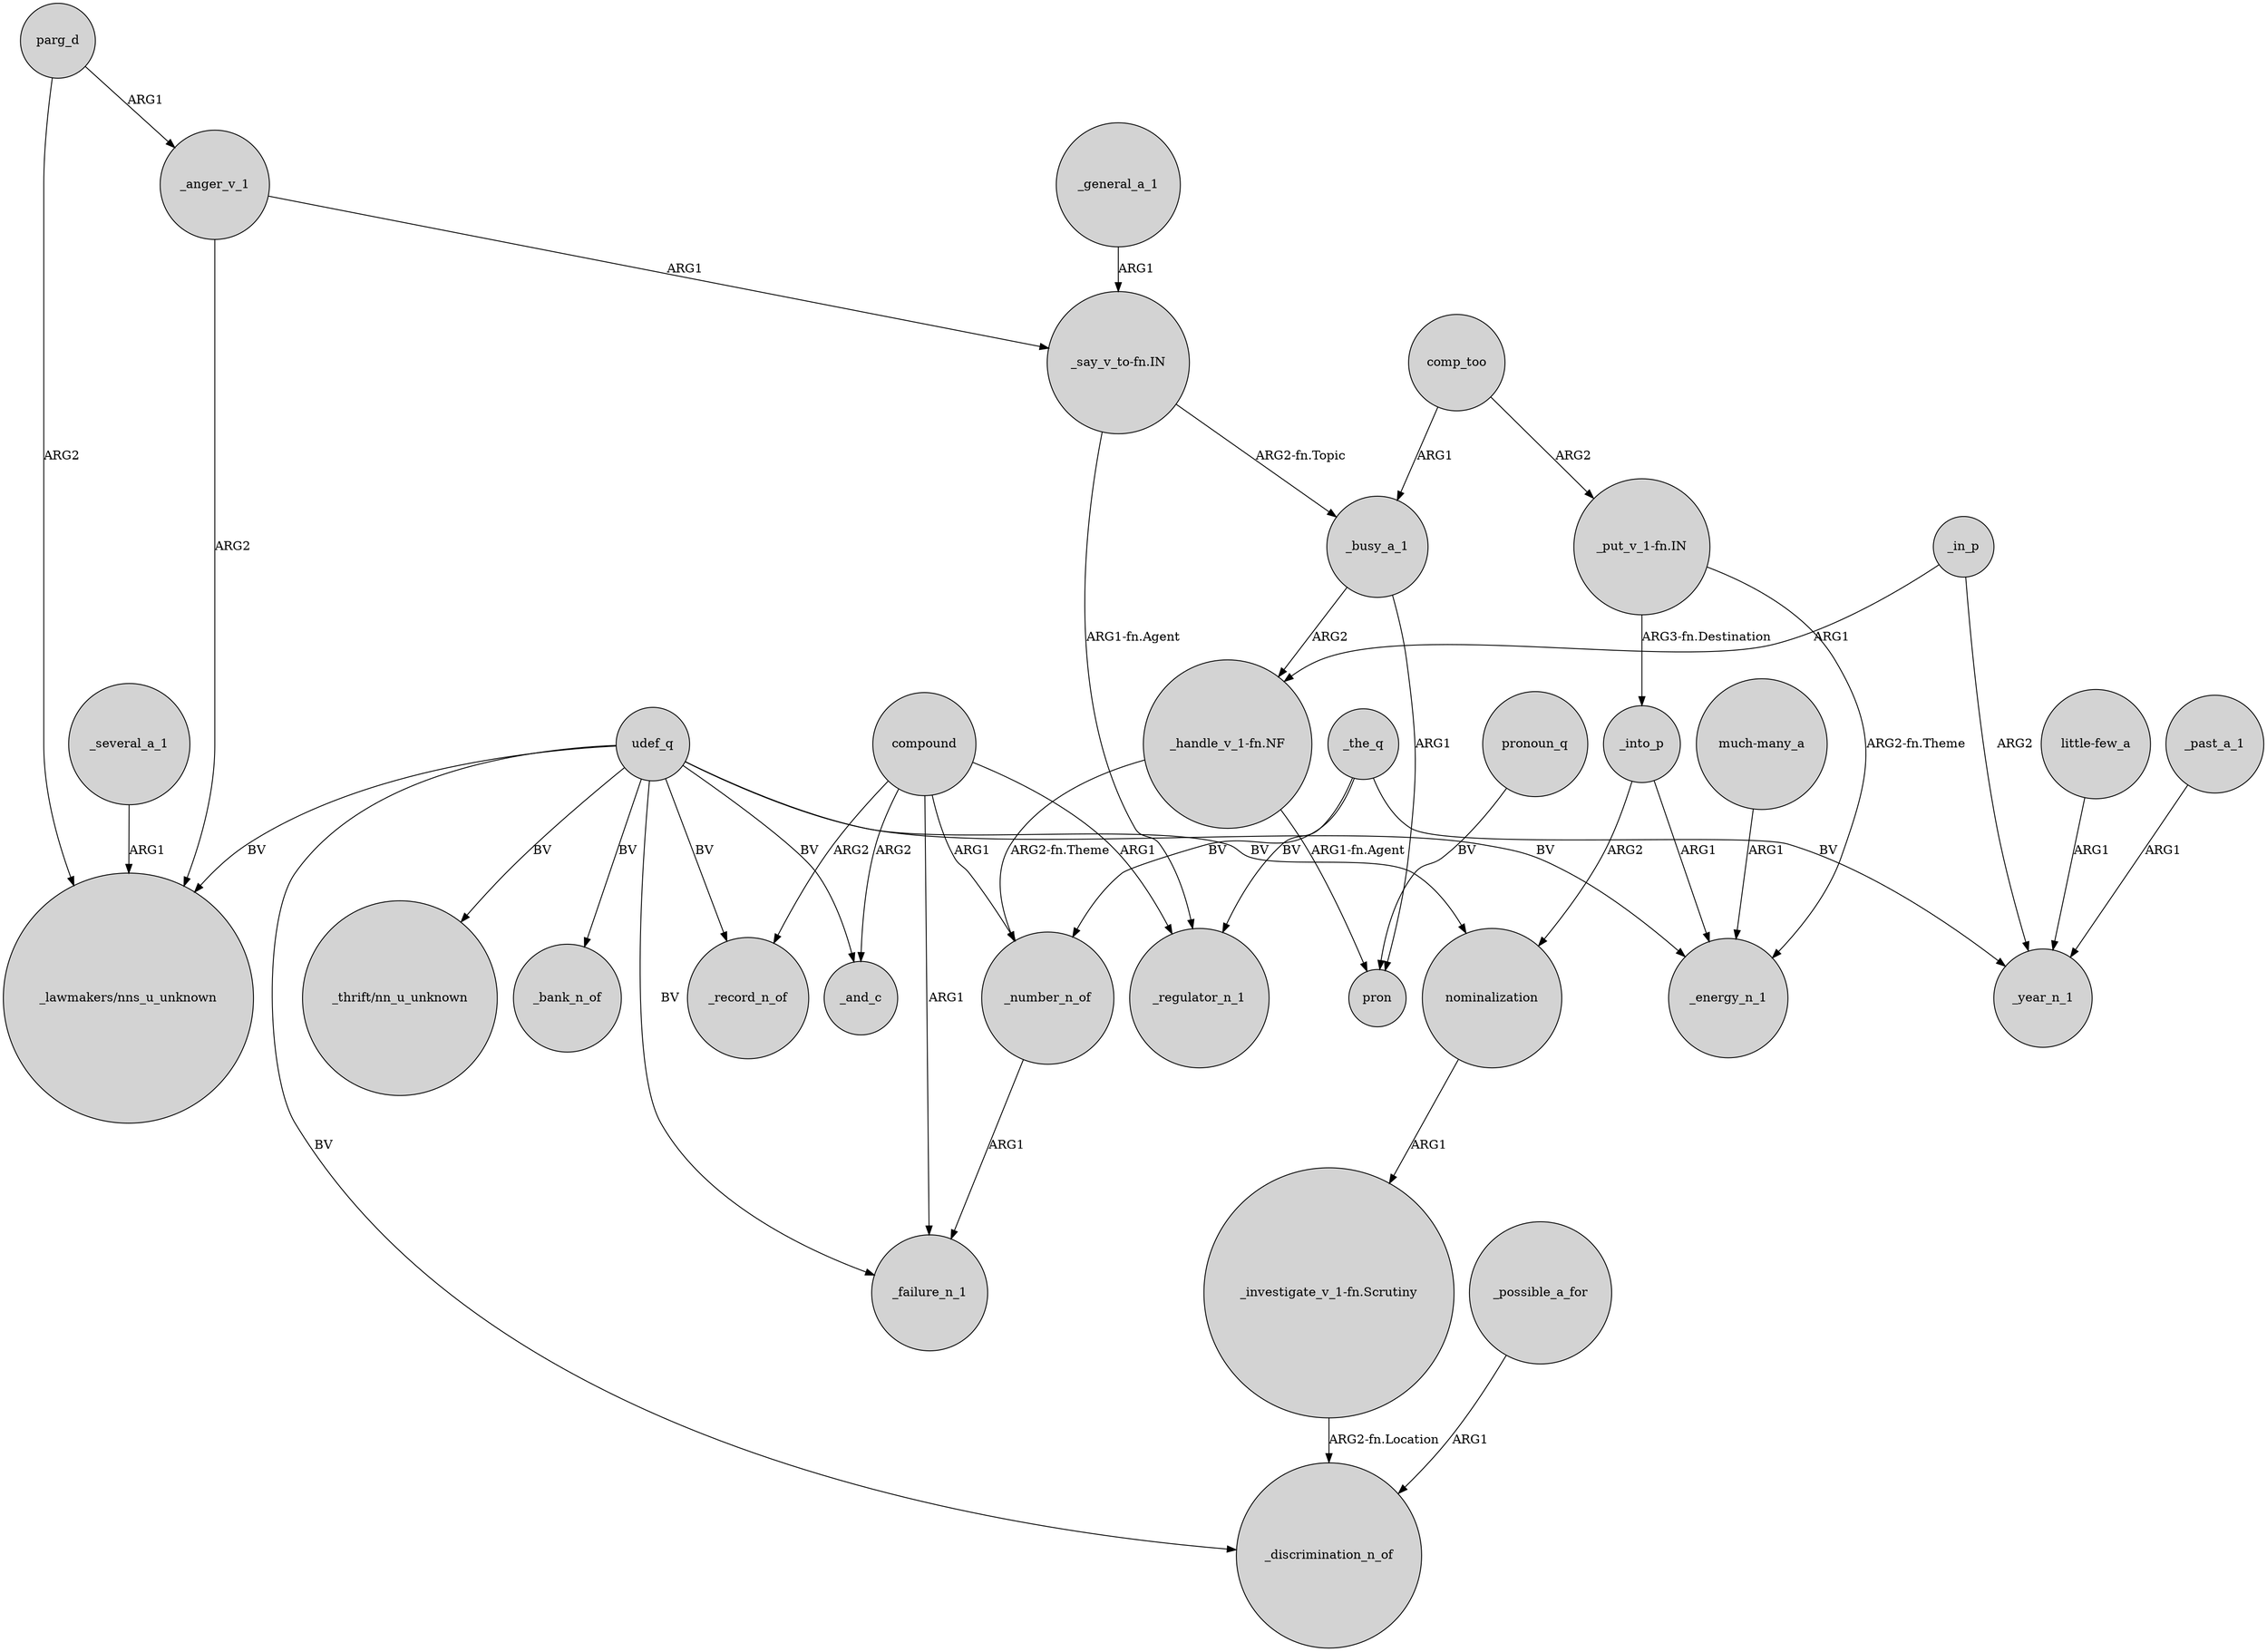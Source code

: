 digraph {
	node [shape=circle style=filled]
	"_put_v_1-fn.IN" -> _into_p [label="ARG3-fn.Destination"]
	udef_q -> _energy_n_1 [label=BV]
	parg_d -> "_lawmakers/nns_u_unknown" [label=ARG2]
	_in_p -> _year_n_1 [label=ARG2]
	comp_too -> _busy_a_1 [label=ARG1]
	_several_a_1 -> "_lawmakers/nns_u_unknown" [label=ARG1]
	udef_q -> "_lawmakers/nns_u_unknown" [label=BV]
	udef_q -> _record_n_of [label=BV]
	_into_p -> _energy_n_1 [label=ARG1]
	_into_p -> nominalization [label=ARG2]
	_number_n_of -> _failure_n_1 [label=ARG1]
	"_handle_v_1-fn.NF" -> _number_n_of [label="ARG2-fn.Theme"]
	_the_q -> _number_n_of [label=BV]
	_possible_a_for -> _discrimination_n_of [label=ARG1]
	"_investigate_v_1-fn.Scrutiny" -> _discrimination_n_of [label="ARG2-fn.Location"]
	"much-many_a" -> _energy_n_1 [label=ARG1]
	_general_a_1 -> "_say_v_to-fn.IN" [label=ARG1]
	compound -> _record_n_of [label=ARG2]
	_past_a_1 -> _year_n_1 [label=ARG1]
	"_put_v_1-fn.IN" -> _energy_n_1 [label="ARG2-fn.Theme"]
	pronoun_q -> pron [label=BV]
	compound -> _and_c [label=ARG2]
	_anger_v_1 -> "_lawmakers/nns_u_unknown" [label=ARG2]
	compound -> _failure_n_1 [label=ARG1]
	udef_q -> "_thrift/nn_u_unknown" [label=BV]
	_in_p -> "_handle_v_1-fn.NF" [label=ARG1]
	udef_q -> _failure_n_1 [label=BV]
	"little-few_a" -> _year_n_1 [label=ARG1]
	compound -> _number_n_of [label=ARG1]
	udef_q -> nominalization [label=BV]
	"_handle_v_1-fn.NF" -> pron [label="ARG1-fn.Agent"]
	_the_q -> _year_n_1 [label=BV]
	_busy_a_1 -> pron [label=ARG1]
	_the_q -> _regulator_n_1 [label=BV]
	"_say_v_to-fn.IN" -> _busy_a_1 [label="ARG2-fn.Topic"]
	comp_too -> "_put_v_1-fn.IN" [label=ARG2]
	udef_q -> _discrimination_n_of [label=BV]
	_busy_a_1 -> "_handle_v_1-fn.NF" [label=ARG2]
	compound -> _regulator_n_1 [label=ARG1]
	_anger_v_1 -> "_say_v_to-fn.IN" [label=ARG1]
	udef_q -> _and_c [label=BV]
	"_say_v_to-fn.IN" -> _regulator_n_1 [label="ARG1-fn.Agent"]
	parg_d -> _anger_v_1 [label=ARG1]
	nominalization -> "_investigate_v_1-fn.Scrutiny" [label=ARG1]
	udef_q -> _bank_n_of [label=BV]
}
